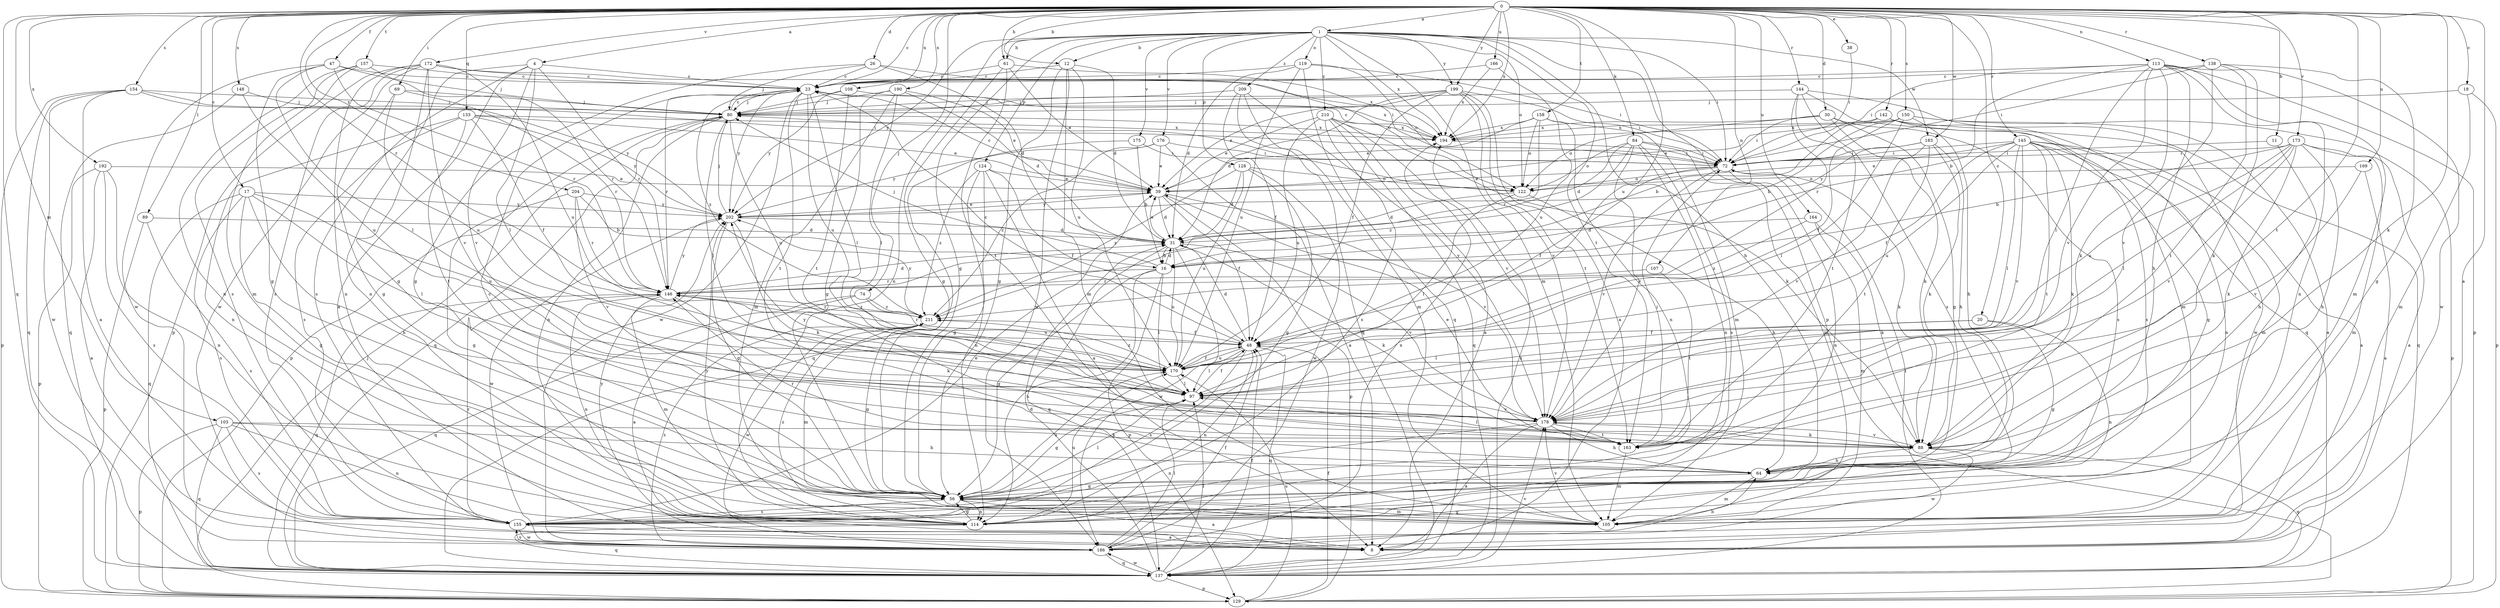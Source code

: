 strict digraph  {
0;
1;
4;
8;
11;
12;
16;
17;
18;
20;
23;
26;
30;
31;
38;
39;
47;
48;
56;
61;
64;
69;
72;
74;
80;
84;
88;
89;
97;
103;
105;
107;
108;
113;
114;
119;
122;
124;
128;
129;
133;
137;
138;
142;
144;
145;
146;
148;
150;
154;
155;
157;
158;
163;
164;
166;
169;
170;
172;
173;
175;
176;
178;
183;
186;
190;
192;
194;
199;
202;
204;
209;
210;
211;
0 -> 1  [label=a];
0 -> 4  [label=a];
0 -> 8  [label=a];
0 -> 11  [label=b];
0 -> 12  [label=b];
0 -> 17  [label=c];
0 -> 18  [label=c];
0 -> 20  [label=c];
0 -> 23  [label=c];
0 -> 26  [label=d];
0 -> 30  [label=d];
0 -> 38  [label=e];
0 -> 47  [label=f];
0 -> 61  [label=h];
0 -> 69  [label=i];
0 -> 74  [label=j];
0 -> 84  [label=k];
0 -> 88  [label=k];
0 -> 89  [label=l];
0 -> 103  [label=m];
0 -> 107  [label=n];
0 -> 108  [label=n];
0 -> 113  [label=n];
0 -> 133  [label=q];
0 -> 137  [label=q];
0 -> 138  [label=r];
0 -> 142  [label=r];
0 -> 144  [label=r];
0 -> 145  [label=r];
0 -> 146  [label=r];
0 -> 148  [label=s];
0 -> 150  [label=s];
0 -> 154  [label=s];
0 -> 157  [label=t];
0 -> 158  [label=t];
0 -> 163  [label=t];
0 -> 164  [label=u];
0 -> 166  [label=u];
0 -> 169  [label=u];
0 -> 170  [label=u];
0 -> 172  [label=v];
0 -> 173  [label=v];
0 -> 183  [label=w];
0 -> 190  [label=x];
0 -> 192  [label=x];
0 -> 194  [label=x];
0 -> 199  [label=y];
0 -> 204  [label=z];
1 -> 12  [label=b];
1 -> 56  [label=g];
1 -> 61  [label=h];
1 -> 64  [label=h];
1 -> 72  [label=i];
1 -> 105  [label=m];
1 -> 114  [label=n];
1 -> 119  [label=o];
1 -> 122  [label=o];
1 -> 124  [label=p];
1 -> 128  [label=p];
1 -> 129  [label=p];
1 -> 163  [label=t];
1 -> 175  [label=v];
1 -> 176  [label=v];
1 -> 183  [label=w];
1 -> 194  [label=x];
1 -> 199  [label=y];
1 -> 202  [label=y];
1 -> 209  [label=z];
1 -> 210  [label=z];
4 -> 8  [label=a];
4 -> 23  [label=c];
4 -> 97  [label=l];
4 -> 114  [label=n];
4 -> 146  [label=r];
4 -> 155  [label=s];
4 -> 178  [label=v];
8 -> 202  [label=y];
11 -> 64  [label=h];
11 -> 72  [label=i];
12 -> 23  [label=c];
12 -> 31  [label=d];
12 -> 56  [label=g];
12 -> 105  [label=m];
12 -> 170  [label=u];
12 -> 186  [label=w];
16 -> 31  [label=d];
16 -> 56  [label=g];
16 -> 80  [label=j];
16 -> 97  [label=l];
16 -> 114  [label=n];
16 -> 129  [label=p];
16 -> 146  [label=r];
17 -> 56  [label=g];
17 -> 64  [label=h];
17 -> 97  [label=l];
17 -> 137  [label=q];
17 -> 155  [label=s];
17 -> 170  [label=u];
17 -> 202  [label=y];
18 -> 80  [label=j];
18 -> 105  [label=m];
18 -> 129  [label=p];
20 -> 48  [label=f];
20 -> 56  [label=g];
20 -> 97  [label=l];
20 -> 114  [label=n];
23 -> 80  [label=j];
23 -> 97  [label=l];
23 -> 146  [label=r];
23 -> 163  [label=t];
23 -> 170  [label=u];
23 -> 186  [label=w];
23 -> 202  [label=y];
23 -> 211  [label=z];
26 -> 23  [label=c];
26 -> 31  [label=d];
26 -> 56  [label=g];
26 -> 80  [label=j];
26 -> 122  [label=o];
30 -> 56  [label=g];
30 -> 72  [label=i];
30 -> 88  [label=k];
30 -> 122  [label=o];
30 -> 155  [label=s];
30 -> 194  [label=x];
31 -> 16  [label=b];
31 -> 39  [label=e];
31 -> 88  [label=k];
31 -> 137  [label=q];
31 -> 170  [label=u];
31 -> 178  [label=v];
31 -> 186  [label=w];
38 -> 72  [label=i];
39 -> 23  [label=c];
39 -> 31  [label=d];
39 -> 48  [label=f];
39 -> 129  [label=p];
39 -> 178  [label=v];
39 -> 202  [label=y];
47 -> 23  [label=c];
47 -> 56  [label=g];
47 -> 80  [label=j];
47 -> 97  [label=l];
47 -> 146  [label=r];
47 -> 186  [label=w];
48 -> 23  [label=c];
48 -> 31  [label=d];
48 -> 97  [label=l];
48 -> 114  [label=n];
48 -> 137  [label=q];
48 -> 146  [label=r];
48 -> 155  [label=s];
48 -> 170  [label=u];
56 -> 8  [label=a];
56 -> 23  [label=c];
56 -> 97  [label=l];
56 -> 105  [label=m];
56 -> 114  [label=n];
56 -> 155  [label=s];
56 -> 170  [label=u];
61 -> 23  [label=c];
61 -> 39  [label=e];
61 -> 56  [label=g];
61 -> 163  [label=t];
61 -> 194  [label=x];
64 -> 56  [label=g];
64 -> 105  [label=m];
64 -> 146  [label=r];
69 -> 56  [label=g];
69 -> 80  [label=j];
69 -> 146  [label=r];
69 -> 170  [label=u];
72 -> 39  [label=e];
72 -> 48  [label=f];
72 -> 88  [label=k];
72 -> 114  [label=n];
72 -> 122  [label=o];
72 -> 178  [label=v];
74 -> 8  [label=a];
74 -> 137  [label=q];
74 -> 170  [label=u];
74 -> 211  [label=z];
80 -> 23  [label=c];
80 -> 97  [label=l];
80 -> 114  [label=n];
80 -> 129  [label=p];
80 -> 137  [label=q];
80 -> 170  [label=u];
80 -> 194  [label=x];
84 -> 31  [label=d];
84 -> 72  [label=i];
84 -> 105  [label=m];
84 -> 114  [label=n];
84 -> 122  [label=o];
84 -> 155  [label=s];
84 -> 178  [label=v];
84 -> 211  [label=z];
88 -> 64  [label=h];
88 -> 137  [label=q];
88 -> 178  [label=v];
88 -> 186  [label=w];
89 -> 31  [label=d];
89 -> 129  [label=p];
89 -> 155  [label=s];
97 -> 48  [label=f];
97 -> 56  [label=g];
97 -> 178  [label=v];
103 -> 64  [label=h];
103 -> 88  [label=k];
103 -> 114  [label=n];
103 -> 129  [label=p];
103 -> 137  [label=q];
103 -> 155  [label=s];
105 -> 56  [label=g];
105 -> 178  [label=v];
107 -> 146  [label=r];
107 -> 163  [label=t];
108 -> 80  [label=j];
108 -> 163  [label=t];
108 -> 194  [label=x];
108 -> 202  [label=y];
113 -> 16  [label=b];
113 -> 23  [label=c];
113 -> 64  [label=h];
113 -> 72  [label=i];
113 -> 88  [label=k];
113 -> 97  [label=l];
113 -> 105  [label=m];
113 -> 114  [label=n];
113 -> 129  [label=p];
113 -> 178  [label=v];
113 -> 186  [label=w];
114 -> 56  [label=g];
114 -> 137  [label=q];
114 -> 170  [label=u];
114 -> 202  [label=y];
114 -> 211  [label=z];
119 -> 23  [label=c];
119 -> 31  [label=d];
119 -> 72  [label=i];
119 -> 122  [label=o];
119 -> 137  [label=q];
119 -> 170  [label=u];
122 -> 31  [label=d];
122 -> 64  [label=h];
122 -> 80  [label=j];
122 -> 97  [label=l];
124 -> 8  [label=a];
124 -> 39  [label=e];
124 -> 48  [label=f];
124 -> 56  [label=g];
124 -> 114  [label=n];
124 -> 211  [label=z];
128 -> 31  [label=d];
128 -> 56  [label=g];
128 -> 122  [label=o];
128 -> 170  [label=u];
128 -> 186  [label=w];
128 -> 211  [label=z];
129 -> 48  [label=f];
129 -> 80  [label=j];
129 -> 170  [label=u];
133 -> 39  [label=e];
133 -> 48  [label=f];
133 -> 114  [label=n];
133 -> 155  [label=s];
133 -> 163  [label=t];
133 -> 194  [label=x];
133 -> 202  [label=y];
137 -> 31  [label=d];
137 -> 48  [label=f];
137 -> 72  [label=i];
137 -> 97  [label=l];
137 -> 129  [label=p];
137 -> 178  [label=v];
137 -> 186  [label=w];
137 -> 194  [label=x];
138 -> 23  [label=c];
138 -> 56  [label=g];
138 -> 72  [label=i];
138 -> 88  [label=k];
138 -> 163  [label=t];
138 -> 178  [label=v];
142 -> 16  [label=b];
142 -> 137  [label=q];
142 -> 155  [label=s];
142 -> 186  [label=w];
142 -> 194  [label=x];
144 -> 80  [label=j];
144 -> 105  [label=m];
144 -> 137  [label=q];
144 -> 146  [label=r];
144 -> 155  [label=s];
144 -> 163  [label=t];
145 -> 8  [label=a];
145 -> 39  [label=e];
145 -> 48  [label=f];
145 -> 56  [label=g];
145 -> 72  [label=i];
145 -> 88  [label=k];
145 -> 97  [label=l];
145 -> 105  [label=m];
145 -> 114  [label=n];
145 -> 163  [label=t];
145 -> 170  [label=u];
145 -> 178  [label=v];
146 -> 31  [label=d];
146 -> 88  [label=k];
146 -> 105  [label=m];
146 -> 114  [label=n];
146 -> 137  [label=q];
146 -> 202  [label=y];
146 -> 211  [label=z];
148 -> 80  [label=j];
148 -> 137  [label=q];
148 -> 170  [label=u];
150 -> 8  [label=a];
150 -> 16  [label=b];
150 -> 39  [label=e];
150 -> 48  [label=f];
150 -> 64  [label=h];
150 -> 97  [label=l];
150 -> 129  [label=p];
150 -> 194  [label=x];
154 -> 8  [label=a];
154 -> 72  [label=i];
154 -> 80  [label=j];
154 -> 129  [label=p];
154 -> 137  [label=q];
154 -> 186  [label=w];
154 -> 202  [label=y];
155 -> 8  [label=a];
155 -> 39  [label=e];
155 -> 146  [label=r];
155 -> 186  [label=w];
157 -> 23  [label=c];
157 -> 105  [label=m];
157 -> 114  [label=n];
157 -> 146  [label=r];
157 -> 155  [label=s];
158 -> 39  [label=e];
158 -> 105  [label=m];
158 -> 114  [label=n];
158 -> 122  [label=o];
158 -> 146  [label=r];
158 -> 194  [label=x];
163 -> 39  [label=e];
163 -> 72  [label=i];
163 -> 97  [label=l];
163 -> 105  [label=m];
164 -> 31  [label=d];
164 -> 88  [label=k];
164 -> 105  [label=m];
164 -> 211  [label=z];
166 -> 23  [label=c];
166 -> 170  [label=u];
166 -> 194  [label=x];
169 -> 8  [label=a];
169 -> 122  [label=o];
169 -> 178  [label=v];
170 -> 48  [label=f];
170 -> 97  [label=l];
170 -> 211  [label=z];
172 -> 23  [label=c];
172 -> 56  [label=g];
172 -> 72  [label=i];
172 -> 114  [label=n];
172 -> 129  [label=p];
172 -> 155  [label=s];
172 -> 170  [label=u];
172 -> 178  [label=v];
172 -> 186  [label=w];
173 -> 8  [label=a];
173 -> 16  [label=b];
173 -> 64  [label=h];
173 -> 72  [label=i];
173 -> 88  [label=k];
173 -> 97  [label=l];
173 -> 105  [label=m];
173 -> 170  [label=u];
173 -> 178  [label=v];
175 -> 16  [label=b];
175 -> 72  [label=i];
175 -> 137  [label=q];
176 -> 8  [label=a];
176 -> 39  [label=e];
176 -> 72  [label=i];
176 -> 202  [label=y];
176 -> 211  [label=z];
178 -> 8  [label=a];
178 -> 64  [label=h];
178 -> 88  [label=k];
178 -> 114  [label=n];
178 -> 163  [label=t];
178 -> 202  [label=y];
183 -> 64  [label=h];
183 -> 72  [label=i];
183 -> 88  [label=k];
183 -> 163  [label=t];
183 -> 178  [label=v];
183 -> 202  [label=y];
186 -> 48  [label=f];
186 -> 64  [label=h];
186 -> 97  [label=l];
186 -> 137  [label=q];
186 -> 155  [label=s];
186 -> 194  [label=x];
186 -> 211  [label=z];
190 -> 31  [label=d];
190 -> 39  [label=e];
190 -> 56  [label=g];
190 -> 80  [label=j];
190 -> 97  [label=l];
190 -> 105  [label=m];
192 -> 8  [label=a];
192 -> 39  [label=e];
192 -> 114  [label=n];
192 -> 129  [label=p];
192 -> 155  [label=s];
194 -> 23  [label=c];
194 -> 72  [label=i];
199 -> 8  [label=a];
199 -> 31  [label=d];
199 -> 39  [label=e];
199 -> 48  [label=f];
199 -> 72  [label=i];
199 -> 80  [label=j];
199 -> 163  [label=t];
199 -> 178  [label=v];
202 -> 31  [label=d];
202 -> 39  [label=e];
202 -> 56  [label=g];
202 -> 80  [label=j];
202 -> 88  [label=k];
202 -> 186  [label=w];
204 -> 16  [label=b];
204 -> 56  [label=g];
204 -> 146  [label=r];
204 -> 178  [label=v];
204 -> 202  [label=y];
209 -> 48  [label=f];
209 -> 80  [label=j];
209 -> 105  [label=m];
209 -> 137  [label=q];
209 -> 178  [label=v];
210 -> 8  [label=a];
210 -> 39  [label=e];
210 -> 88  [label=k];
210 -> 137  [label=q];
210 -> 155  [label=s];
210 -> 170  [label=u];
210 -> 178  [label=v];
210 -> 194  [label=x];
211 -> 48  [label=f];
211 -> 56  [label=g];
211 -> 105  [label=m];
211 -> 146  [label=r];
211 -> 186  [label=w];
211 -> 202  [label=y];
}
